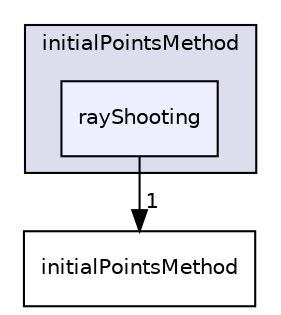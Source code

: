 digraph "applications/utilities/mesh/generation/foamyMesh/conformalVoronoiMesh/initialPointsMethod/rayShooting" {
  bgcolor=transparent;
  compound=true
  node [ fontsize="10", fontname="Helvetica"];
  edge [ labelfontsize="10", labelfontname="Helvetica"];
  subgraph clusterdir_8fe8a2be90de25befe5b2e9b512a52aa {
    graph [ bgcolor="#ddddee", pencolor="black", label="initialPointsMethod" fontname="Helvetica", fontsize="10", URL="dir_8fe8a2be90de25befe5b2e9b512a52aa.html"]
  dir_2e0ab61769220388b215670742cc3d26 [shape=box, label="rayShooting", style="filled", fillcolor="#eeeeff", pencolor="black", URL="dir_2e0ab61769220388b215670742cc3d26.html"];
  }
  dir_6320d834263f3367c754599438b3baf0 [shape=box label="initialPointsMethod" URL="dir_6320d834263f3367c754599438b3baf0.html"];
  dir_2e0ab61769220388b215670742cc3d26->dir_6320d834263f3367c754599438b3baf0 [headlabel="1", labeldistance=1.5 headhref="dir_000557_000555.html"];
}
